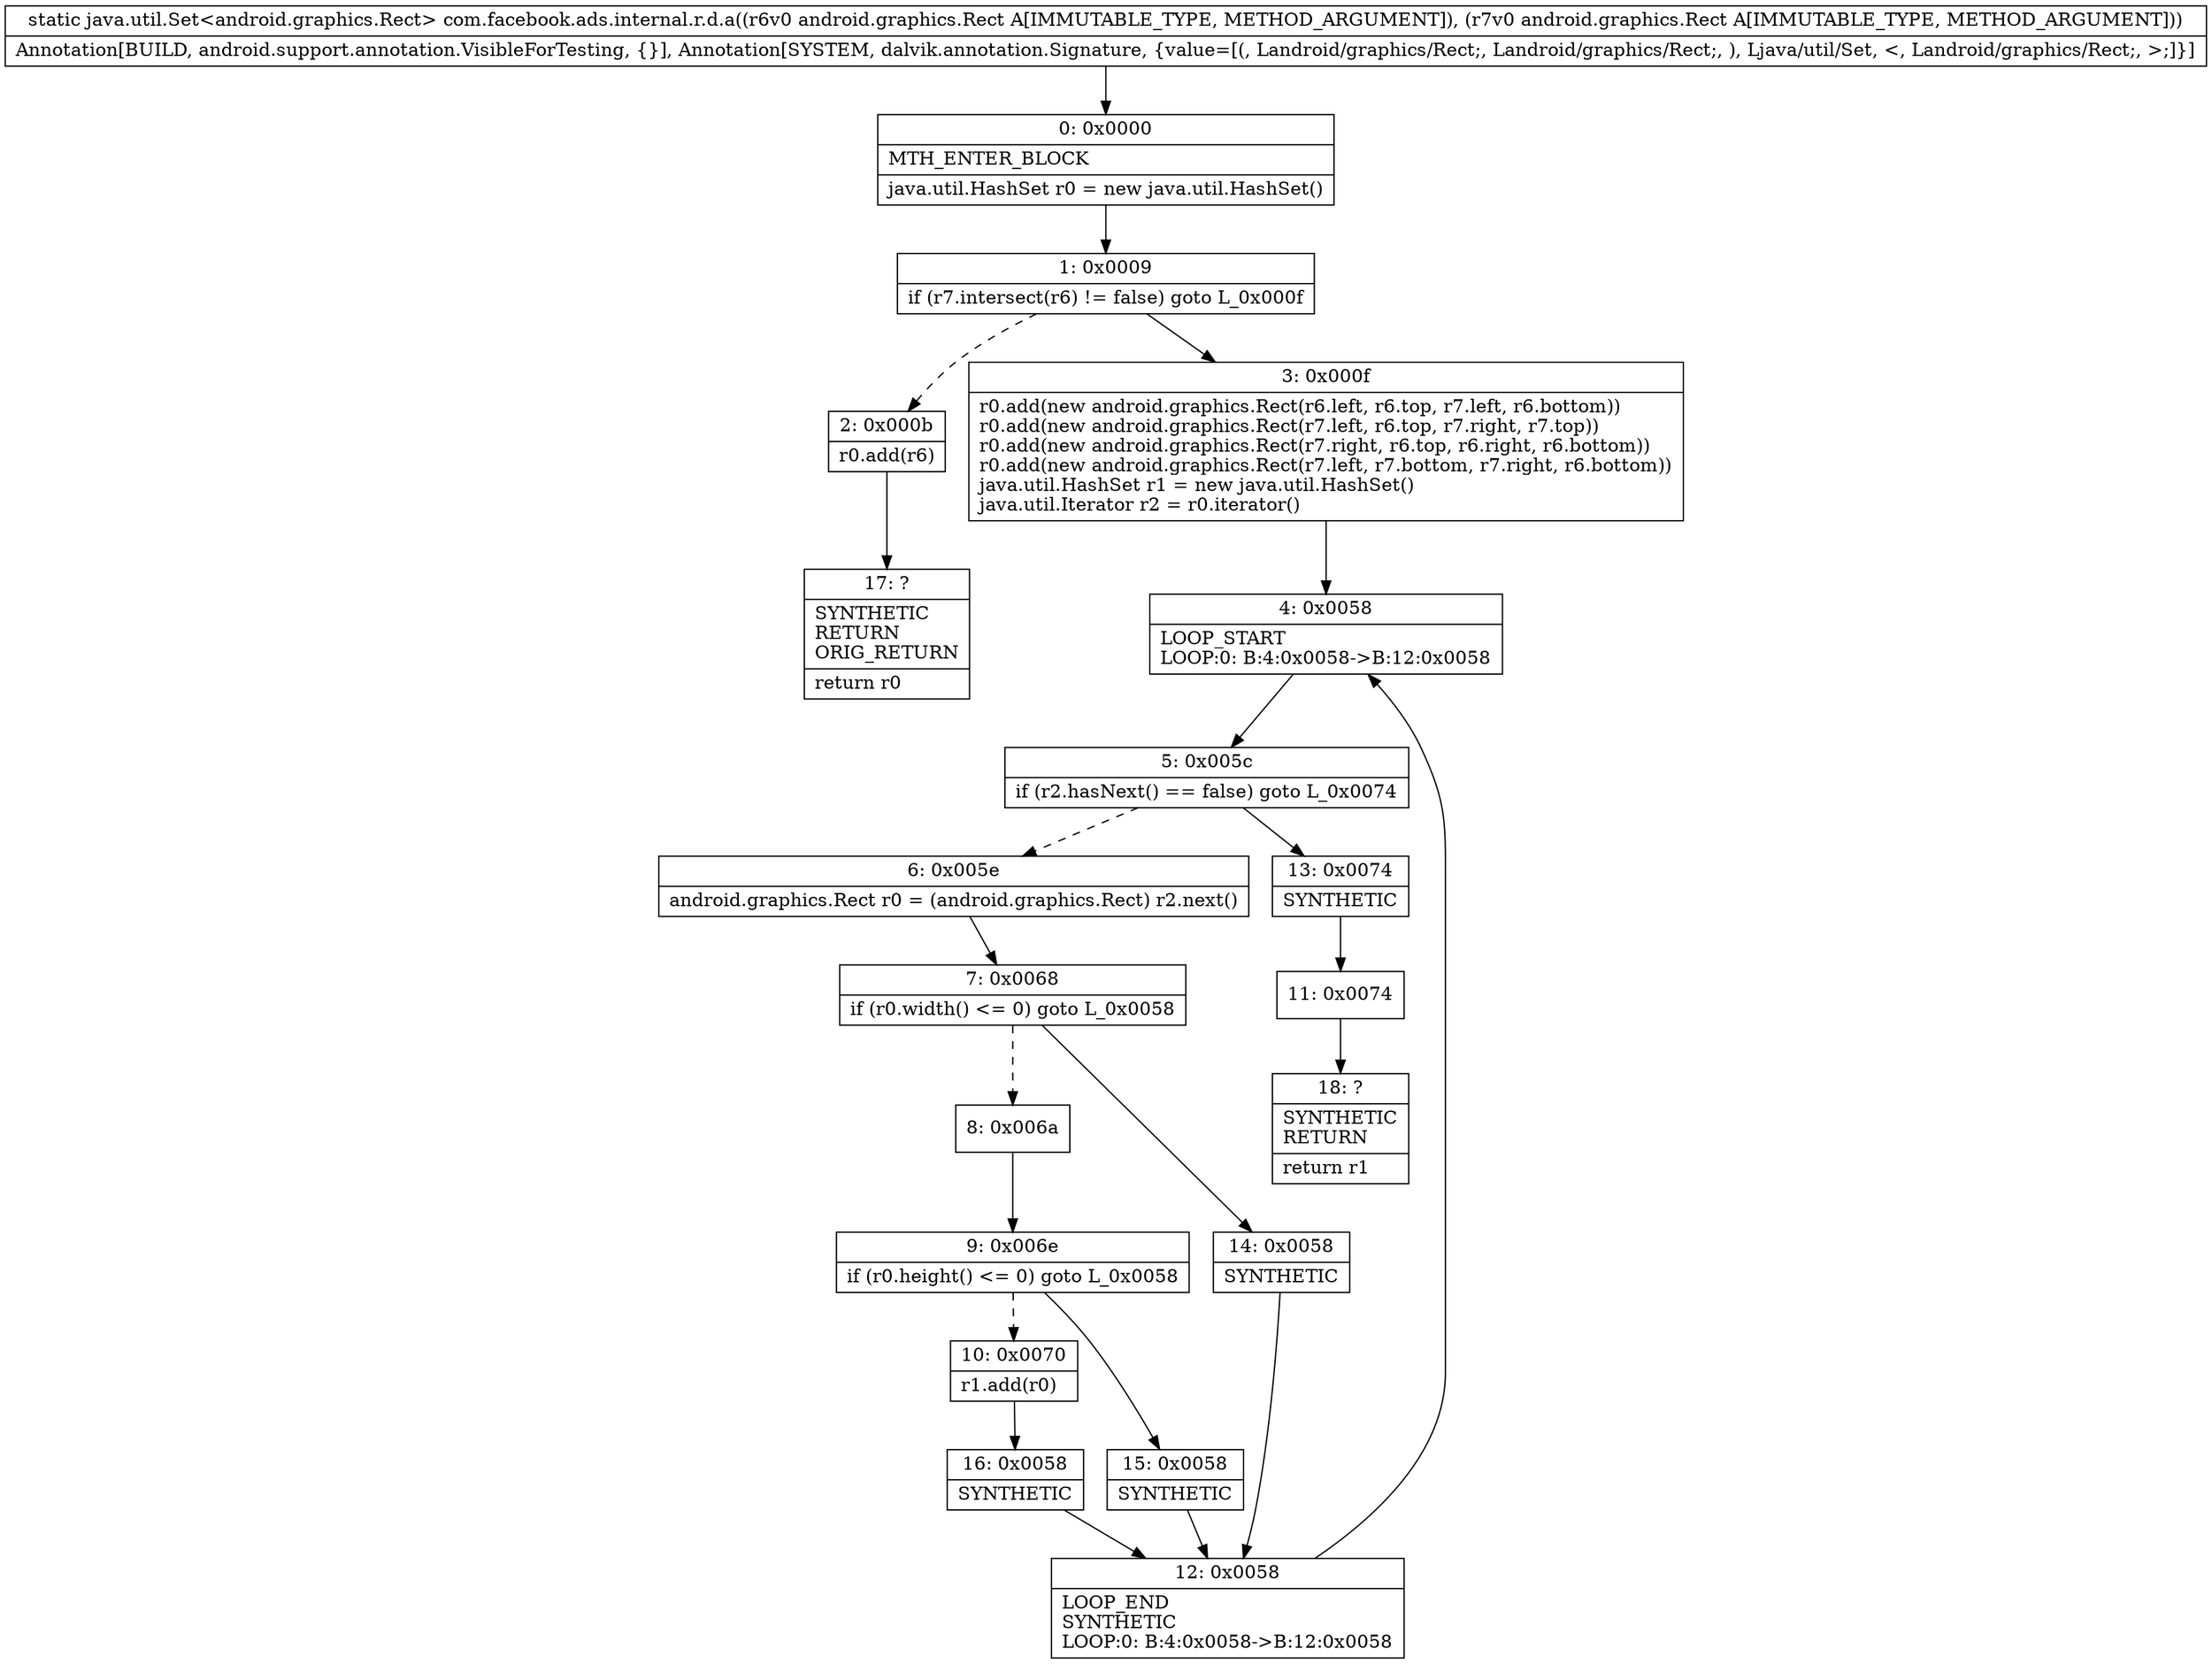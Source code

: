 digraph "CFG forcom.facebook.ads.internal.r.d.a(Landroid\/graphics\/Rect;Landroid\/graphics\/Rect;)Ljava\/util\/Set;" {
Node_0 [shape=record,label="{0\:\ 0x0000|MTH_ENTER_BLOCK\l|java.util.HashSet r0 = new java.util.HashSet()\l}"];
Node_1 [shape=record,label="{1\:\ 0x0009|if (r7.intersect(r6) != false) goto L_0x000f\l}"];
Node_2 [shape=record,label="{2\:\ 0x000b|r0.add(r6)\l}"];
Node_3 [shape=record,label="{3\:\ 0x000f|r0.add(new android.graphics.Rect(r6.left, r6.top, r7.left, r6.bottom))\lr0.add(new android.graphics.Rect(r7.left, r6.top, r7.right, r7.top))\lr0.add(new android.graphics.Rect(r7.right, r6.top, r6.right, r6.bottom))\lr0.add(new android.graphics.Rect(r7.left, r7.bottom, r7.right, r6.bottom))\ljava.util.HashSet r1 = new java.util.HashSet()\ljava.util.Iterator r2 = r0.iterator()\l}"];
Node_4 [shape=record,label="{4\:\ 0x0058|LOOP_START\lLOOP:0: B:4:0x0058\-\>B:12:0x0058\l}"];
Node_5 [shape=record,label="{5\:\ 0x005c|if (r2.hasNext() == false) goto L_0x0074\l}"];
Node_6 [shape=record,label="{6\:\ 0x005e|android.graphics.Rect r0 = (android.graphics.Rect) r2.next()\l}"];
Node_7 [shape=record,label="{7\:\ 0x0068|if (r0.width() \<= 0) goto L_0x0058\l}"];
Node_8 [shape=record,label="{8\:\ 0x006a}"];
Node_9 [shape=record,label="{9\:\ 0x006e|if (r0.height() \<= 0) goto L_0x0058\l}"];
Node_10 [shape=record,label="{10\:\ 0x0070|r1.add(r0)\l}"];
Node_11 [shape=record,label="{11\:\ 0x0074}"];
Node_12 [shape=record,label="{12\:\ 0x0058|LOOP_END\lSYNTHETIC\lLOOP:0: B:4:0x0058\-\>B:12:0x0058\l}"];
Node_13 [shape=record,label="{13\:\ 0x0074|SYNTHETIC\l}"];
Node_14 [shape=record,label="{14\:\ 0x0058|SYNTHETIC\l}"];
Node_15 [shape=record,label="{15\:\ 0x0058|SYNTHETIC\l}"];
Node_16 [shape=record,label="{16\:\ 0x0058|SYNTHETIC\l}"];
Node_17 [shape=record,label="{17\:\ ?|SYNTHETIC\lRETURN\lORIG_RETURN\l|return r0\l}"];
Node_18 [shape=record,label="{18\:\ ?|SYNTHETIC\lRETURN\l|return r1\l}"];
MethodNode[shape=record,label="{static java.util.Set\<android.graphics.Rect\> com.facebook.ads.internal.r.d.a((r6v0 android.graphics.Rect A[IMMUTABLE_TYPE, METHOD_ARGUMENT]), (r7v0 android.graphics.Rect A[IMMUTABLE_TYPE, METHOD_ARGUMENT]))  | Annotation[BUILD, android.support.annotation.VisibleForTesting, \{\}], Annotation[SYSTEM, dalvik.annotation.Signature, \{value=[(, Landroid\/graphics\/Rect;, Landroid\/graphics\/Rect;, ), Ljava\/util\/Set, \<, Landroid\/graphics\/Rect;, \>;]\}]\l}"];
MethodNode -> Node_0;
Node_0 -> Node_1;
Node_1 -> Node_2[style=dashed];
Node_1 -> Node_3;
Node_2 -> Node_17;
Node_3 -> Node_4;
Node_4 -> Node_5;
Node_5 -> Node_6[style=dashed];
Node_5 -> Node_13;
Node_6 -> Node_7;
Node_7 -> Node_8[style=dashed];
Node_7 -> Node_14;
Node_8 -> Node_9;
Node_9 -> Node_10[style=dashed];
Node_9 -> Node_15;
Node_10 -> Node_16;
Node_11 -> Node_18;
Node_12 -> Node_4;
Node_13 -> Node_11;
Node_14 -> Node_12;
Node_15 -> Node_12;
Node_16 -> Node_12;
}

